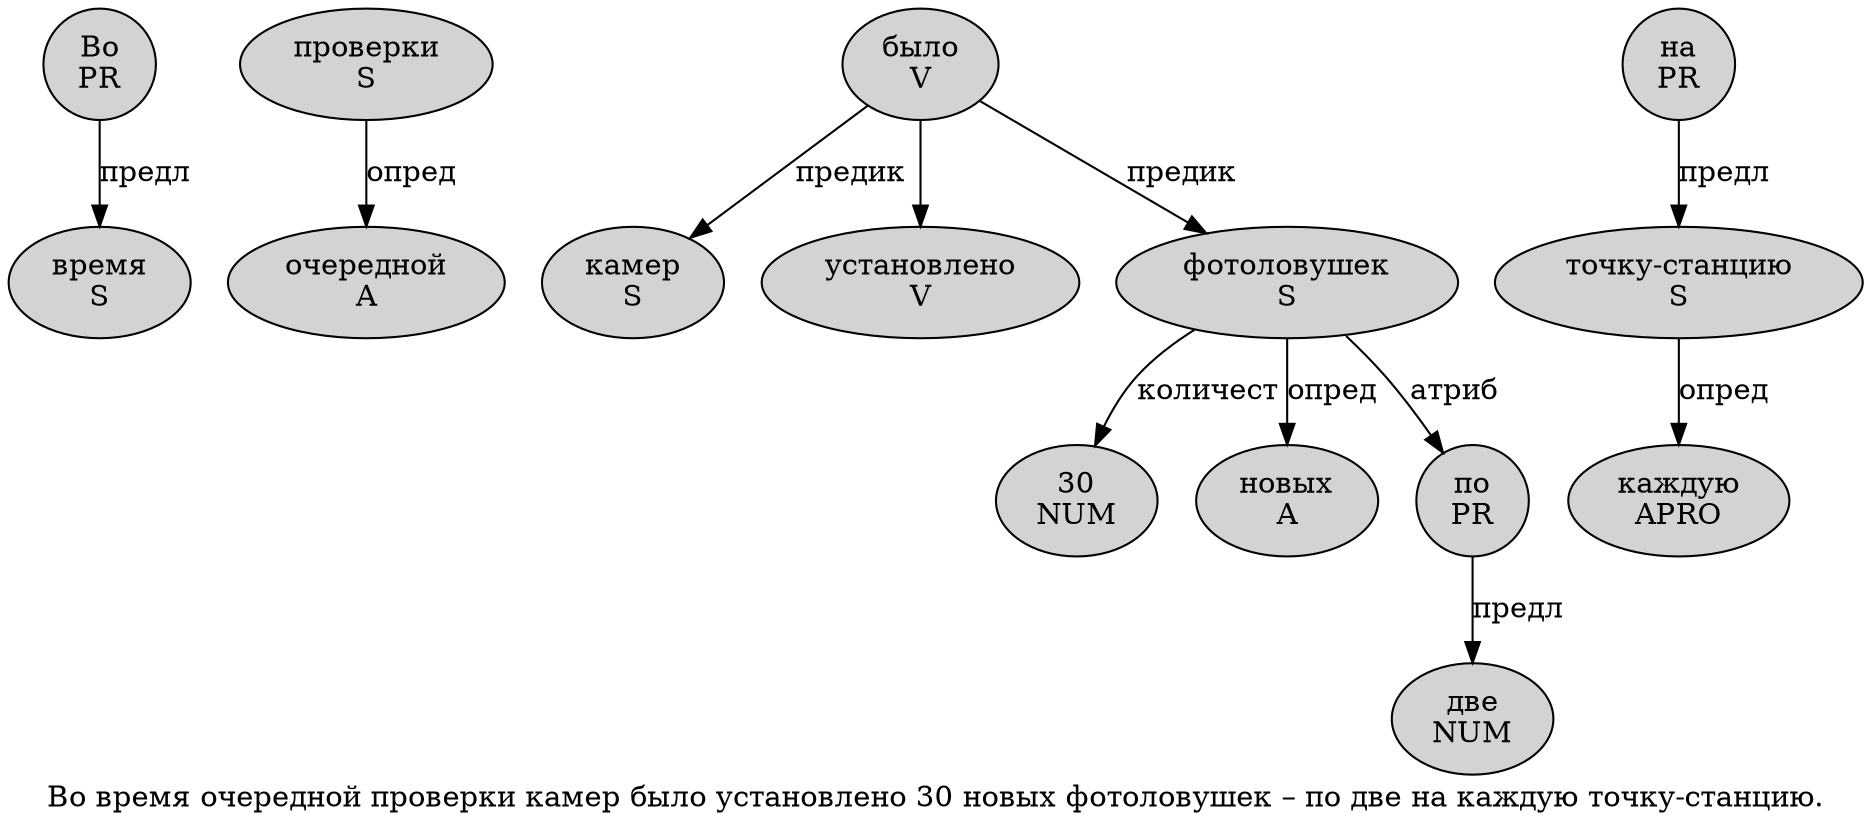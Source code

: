 digraph SENTENCE_699 {
	graph [label="Во время очередной проверки камер было установлено 30 новых фотоловушек – по две на каждую точку-станцию."]
	node [style=filled]
		0 [label="Во
PR" color="" fillcolor=lightgray penwidth=1 shape=ellipse]
		1 [label="время
S" color="" fillcolor=lightgray penwidth=1 shape=ellipse]
		2 [label="очередной
A" color="" fillcolor=lightgray penwidth=1 shape=ellipse]
		3 [label="проверки
S" color="" fillcolor=lightgray penwidth=1 shape=ellipse]
		4 [label="камер
S" color="" fillcolor=lightgray penwidth=1 shape=ellipse]
		5 [label="было
V" color="" fillcolor=lightgray penwidth=1 shape=ellipse]
		6 [label="установлено
V" color="" fillcolor=lightgray penwidth=1 shape=ellipse]
		7 [label="30
NUM" color="" fillcolor=lightgray penwidth=1 shape=ellipse]
		8 [label="новых
A" color="" fillcolor=lightgray penwidth=1 shape=ellipse]
		9 [label="фотоловушек
S" color="" fillcolor=lightgray penwidth=1 shape=ellipse]
		11 [label="по
PR" color="" fillcolor=lightgray penwidth=1 shape=ellipse]
		12 [label="две
NUM" color="" fillcolor=lightgray penwidth=1 shape=ellipse]
		13 [label="на
PR" color="" fillcolor=lightgray penwidth=1 shape=ellipse]
		14 [label="каждую
APRO" color="" fillcolor=lightgray penwidth=1 shape=ellipse]
		15 [label="точку-станцию
S" color="" fillcolor=lightgray penwidth=1 shape=ellipse]
			0 -> 1 [label="предл"]
			9 -> 7 [label="количест"]
			9 -> 8 [label="опред"]
			9 -> 11 [label="атриб"]
			5 -> 4 [label="предик"]
			5 -> 6
			5 -> 9 [label="предик"]
			3 -> 2 [label="опред"]
			11 -> 12 [label="предл"]
			13 -> 15 [label="предл"]
			15 -> 14 [label="опред"]
}